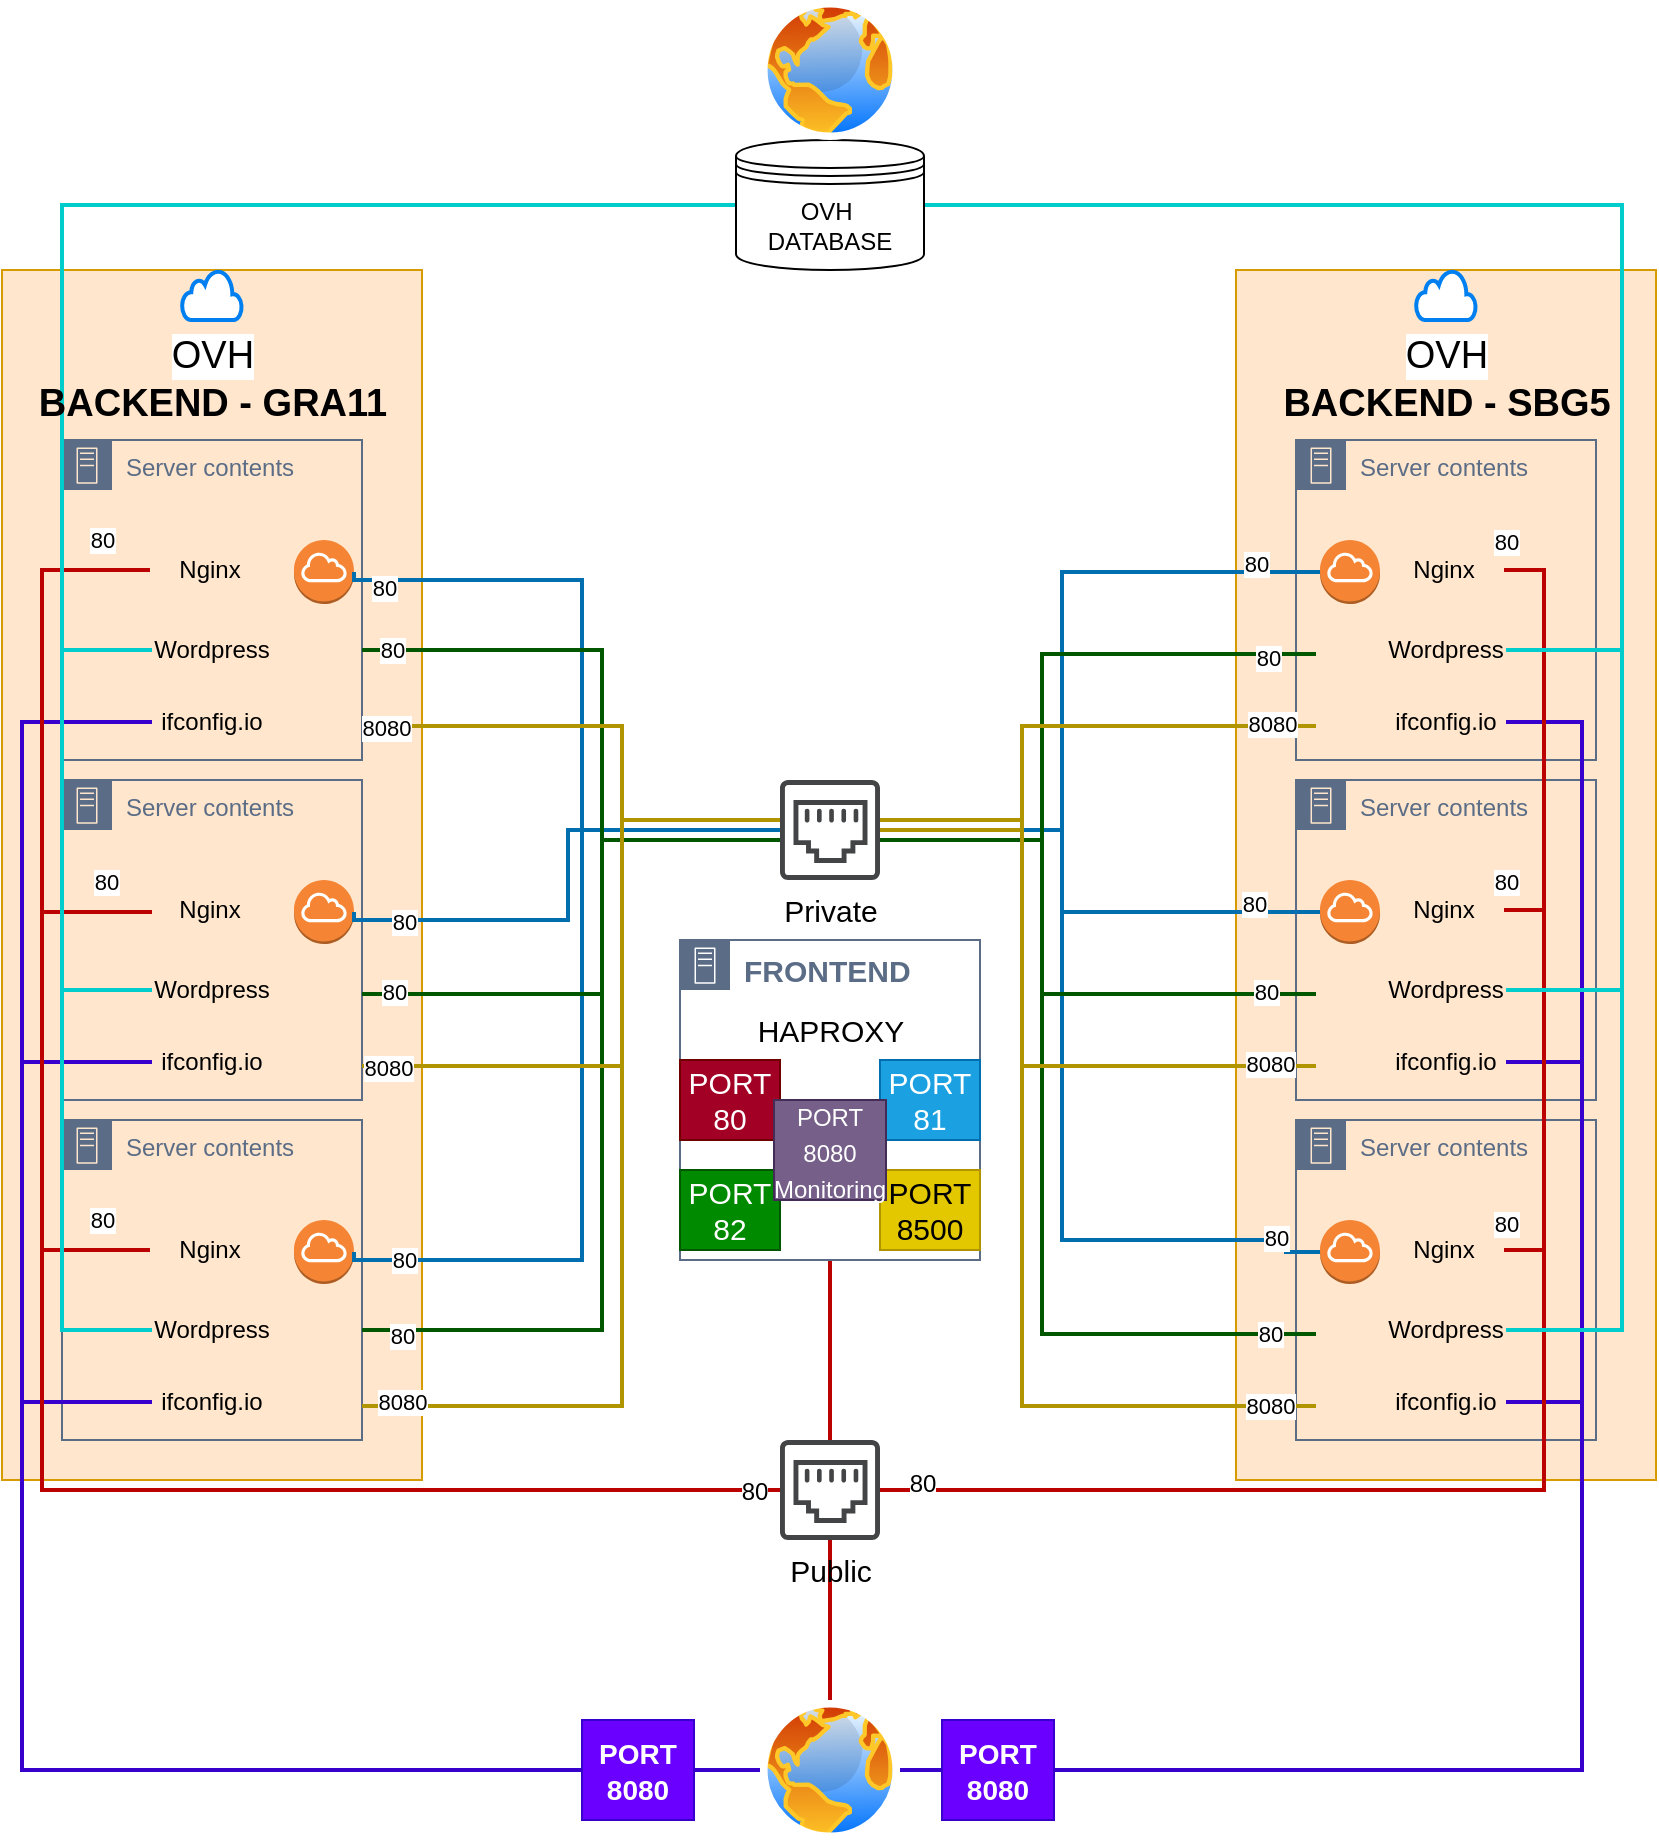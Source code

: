<mxfile version="20.8.4" type="device"><diagram id="DMZctIALDorhm4NXAgnp" name="Page-1"><mxGraphModel dx="1376" dy="745" grid="1" gridSize="10" guides="1" tooltips="1" connect="1" arrows="1" fold="1" page="1" pageScale="1" pageWidth="827" pageHeight="1169" math="0" shadow="0"><root><mxCell id="0"/><mxCell id="1" parent="0"/><mxCell id="PmygbER5k1W6SZuWMjVp-126" style="edgeStyle=orthogonalEdgeStyle;rounded=0;orthogonalLoop=1;jettySize=auto;html=1;strokeColor=#bc0101;strokeWidth=2;fontSize=12;endArrow=none;endFill=0;" edge="1" parent="1" source="PmygbER5k1W6SZuWMjVp-53" target="PmygbER5k1W6SZuWMjVp-67"><mxGeometry relative="1" as="geometry"/></mxCell><mxCell id="PmygbER5k1W6SZuWMjVp-26" value="" style="whiteSpace=wrap;html=1;fillColor=#ffe6cc;strokeColor=#d79b00;" vertex="1" parent="1"><mxGeometry y="135" width="210" height="605" as="geometry"/></mxCell><mxCell id="PmygbER5k1W6SZuWMjVp-5" value="Server contents" style="points=[[0,0],[0.25,0],[0.5,0],[0.75,0],[1,0],[1,0.25],[1,0.5],[1,0.75],[1,1],[0.75,1],[0.5,1],[0.25,1],[0,1],[0,0.75],[0,0.5],[0,0.25]];outlineConnect=0;gradientColor=none;html=1;whiteSpace=wrap;fontSize=12;fontStyle=0;container=1;pointerEvents=0;collapsible=0;recursiveResize=0;shape=mxgraph.aws4.group;grIcon=mxgraph.aws4.group_on_premise;strokeColor=#5A6C86;fillColor=none;verticalAlign=top;align=left;spacingLeft=30;fontColor=#5A6C86;dashed=0;" vertex="1" parent="1"><mxGeometry x="30" y="220" width="150" height="160" as="geometry"/></mxCell><mxCell id="PmygbER5k1W6SZuWMjVp-1" value="" style="shape=image;html=1;verticalAlign=top;verticalLabelPosition=bottom;labelBackgroundColor=#ffffff;imageAspect=0;aspect=fixed;image=https://cdn1.iconfinder.com/data/icons/unicons-line-vol-3/24/docker-128.png" vertex="1" parent="PmygbER5k1W6SZuWMjVp-5"><mxGeometry x="116" y="126" width="34" height="34" as="geometry"/></mxCell><mxCell id="PmygbER5k1W6SZuWMjVp-6" value="ifconfig.io" style="text;html=1;strokeColor=none;fillColor=none;align=center;verticalAlign=middle;whiteSpace=wrap;rounded=0;" vertex="1" parent="PmygbER5k1W6SZuWMjVp-5"><mxGeometry x="45" y="126" width="60" height="30" as="geometry"/></mxCell><mxCell id="PmygbER5k1W6SZuWMjVp-7" value="" style="shape=image;html=1;verticalAlign=top;verticalLabelPosition=bottom;labelBackgroundColor=#ffffff;imageAspect=0;aspect=fixed;image=https://cdn1.iconfinder.com/data/icons/unicons-line-vol-3/24/docker-128.png" vertex="1" parent="PmygbER5k1W6SZuWMjVp-5"><mxGeometry x="116" y="88" width="34" height="34" as="geometry"/></mxCell><mxCell id="PmygbER5k1W6SZuWMjVp-8" value="Wordpress" style="text;html=1;strokeColor=none;fillColor=none;align=center;verticalAlign=middle;whiteSpace=wrap;rounded=0;" vertex="1" parent="PmygbER5k1W6SZuWMjVp-5"><mxGeometry x="45" y="90" width="60" height="30" as="geometry"/></mxCell><mxCell id="PmygbER5k1W6SZuWMjVp-9" value="Nginx" style="text;html=1;strokeColor=none;fillColor=none;align=center;verticalAlign=middle;whiteSpace=wrap;rounded=0;" vertex="1" parent="PmygbER5k1W6SZuWMjVp-5"><mxGeometry x="44" y="50" width="60" height="30" as="geometry"/></mxCell><mxCell id="PmygbER5k1W6SZuWMjVp-11" value="" style="outlineConnect=0;dashed=0;verticalLabelPosition=bottom;verticalAlign=top;align=center;html=1;shape=mxgraph.aws3.internet_gateway;fillColor=#F58534;gradientColor=none;" vertex="1" parent="PmygbER5k1W6SZuWMjVp-5"><mxGeometry x="116" y="50" width="30" height="32" as="geometry"/></mxCell><mxCell id="PmygbER5k1W6SZuWMjVp-12" value="Server contents" style="points=[[0,0],[0.25,0],[0.5,0],[0.75,0],[1,0],[1,0.25],[1,0.5],[1,0.75],[1,1],[0.75,1],[0.5,1],[0.25,1],[0,1],[0,0.75],[0,0.5],[0,0.25]];outlineConnect=0;gradientColor=none;html=1;whiteSpace=wrap;fontSize=12;fontStyle=0;container=1;pointerEvents=0;collapsible=0;recursiveResize=0;shape=mxgraph.aws4.group;grIcon=mxgraph.aws4.group_on_premise;strokeColor=#5A6C86;fillColor=none;verticalAlign=top;align=left;spacingLeft=30;fontColor=#5A6C86;dashed=0;" vertex="1" parent="1"><mxGeometry x="30" y="390" width="150" height="160" as="geometry"/></mxCell><mxCell id="PmygbER5k1W6SZuWMjVp-13" value="" style="shape=image;html=1;verticalAlign=top;verticalLabelPosition=bottom;labelBackgroundColor=#ffffff;imageAspect=0;aspect=fixed;image=https://cdn1.iconfinder.com/data/icons/unicons-line-vol-3/24/docker-128.png" vertex="1" parent="PmygbER5k1W6SZuWMjVp-12"><mxGeometry x="116" y="126" width="34" height="34" as="geometry"/></mxCell><mxCell id="PmygbER5k1W6SZuWMjVp-14" value="ifconfig.io" style="text;html=1;strokeColor=none;fillColor=none;align=center;verticalAlign=middle;whiteSpace=wrap;rounded=0;" vertex="1" parent="PmygbER5k1W6SZuWMjVp-12"><mxGeometry x="45" y="126" width="60" height="30" as="geometry"/></mxCell><mxCell id="PmygbER5k1W6SZuWMjVp-15" value="" style="shape=image;html=1;verticalAlign=top;verticalLabelPosition=bottom;labelBackgroundColor=#ffffff;imageAspect=0;aspect=fixed;image=https://cdn1.iconfinder.com/data/icons/unicons-line-vol-3/24/docker-128.png" vertex="1" parent="PmygbER5k1W6SZuWMjVp-12"><mxGeometry x="116" y="90" width="34" height="34" as="geometry"/></mxCell><mxCell id="PmygbER5k1W6SZuWMjVp-16" value="Wordpress" style="text;html=1;strokeColor=none;fillColor=none;align=center;verticalAlign=middle;whiteSpace=wrap;rounded=0;" vertex="1" parent="PmygbER5k1W6SZuWMjVp-12"><mxGeometry x="45" y="90" width="60" height="30" as="geometry"/></mxCell><mxCell id="PmygbER5k1W6SZuWMjVp-17" value="Nginx" style="text;html=1;strokeColor=none;fillColor=none;align=center;verticalAlign=middle;whiteSpace=wrap;rounded=0;" vertex="1" parent="PmygbER5k1W6SZuWMjVp-12"><mxGeometry x="44" y="50" width="60" height="30" as="geometry"/></mxCell><mxCell id="PmygbER5k1W6SZuWMjVp-18" value="" style="outlineConnect=0;dashed=0;verticalLabelPosition=bottom;verticalAlign=top;align=center;html=1;shape=mxgraph.aws3.internet_gateway;fillColor=#F58534;gradientColor=none;" vertex="1" parent="PmygbER5k1W6SZuWMjVp-12"><mxGeometry x="116" y="50" width="30" height="32" as="geometry"/></mxCell><mxCell id="PmygbER5k1W6SZuWMjVp-19" value="Server contents" style="points=[[0,0],[0.25,0],[0.5,0],[0.75,0],[1,0],[1,0.25],[1,0.5],[1,0.75],[1,1],[0.75,1],[0.5,1],[0.25,1],[0,1],[0,0.75],[0,0.5],[0,0.25]];outlineConnect=0;gradientColor=none;html=1;whiteSpace=wrap;fontSize=12;fontStyle=0;container=1;pointerEvents=0;collapsible=0;recursiveResize=0;shape=mxgraph.aws4.group;grIcon=mxgraph.aws4.group_on_premise;strokeColor=#5A6C86;fillColor=none;verticalAlign=top;align=left;spacingLeft=30;fontColor=#5A6C86;dashed=0;" vertex="1" parent="1"><mxGeometry x="30" y="560" width="150" height="160" as="geometry"/></mxCell><mxCell id="PmygbER5k1W6SZuWMjVp-20" value="" style="shape=image;html=1;verticalAlign=top;verticalLabelPosition=bottom;labelBackgroundColor=#ffffff;imageAspect=0;aspect=fixed;image=https://cdn1.iconfinder.com/data/icons/unicons-line-vol-3/24/docker-128.png" vertex="1" parent="PmygbER5k1W6SZuWMjVp-19"><mxGeometry x="116" y="126" width="34" height="34" as="geometry"/></mxCell><mxCell id="PmygbER5k1W6SZuWMjVp-21" value="ifconfig.io" style="text;html=1;strokeColor=none;fillColor=none;align=center;verticalAlign=middle;whiteSpace=wrap;rounded=0;" vertex="1" parent="PmygbER5k1W6SZuWMjVp-19"><mxGeometry x="45" y="126" width="60" height="30" as="geometry"/></mxCell><mxCell id="PmygbER5k1W6SZuWMjVp-22" value="" style="shape=image;html=1;verticalAlign=top;verticalLabelPosition=bottom;labelBackgroundColor=#ffffff;imageAspect=0;aspect=fixed;image=https://cdn1.iconfinder.com/data/icons/unicons-line-vol-3/24/docker-128.png" vertex="1" parent="PmygbER5k1W6SZuWMjVp-19"><mxGeometry x="116" y="88" width="34" height="34" as="geometry"/></mxCell><mxCell id="PmygbER5k1W6SZuWMjVp-23" value="Wordpress" style="text;html=1;strokeColor=none;fillColor=none;align=center;verticalAlign=middle;whiteSpace=wrap;rounded=0;" vertex="1" parent="PmygbER5k1W6SZuWMjVp-19"><mxGeometry x="45" y="90" width="60" height="30" as="geometry"/></mxCell><mxCell id="PmygbER5k1W6SZuWMjVp-24" value="Nginx" style="text;html=1;strokeColor=none;fillColor=none;align=center;verticalAlign=middle;whiteSpace=wrap;rounded=0;" vertex="1" parent="PmygbER5k1W6SZuWMjVp-19"><mxGeometry x="44" y="50" width="60" height="30" as="geometry"/></mxCell><mxCell id="PmygbER5k1W6SZuWMjVp-25" value="" style="outlineConnect=0;dashed=0;verticalLabelPosition=bottom;verticalAlign=top;align=center;html=1;shape=mxgraph.aws3.internet_gateway;fillColor=#F58534;gradientColor=none;" vertex="1" parent="PmygbER5k1W6SZuWMjVp-19"><mxGeometry x="116" y="50" width="30" height="32" as="geometry"/></mxCell><mxCell id="PmygbER5k1W6SZuWMjVp-28" value="" style="whiteSpace=wrap;html=1;fillColor=#ffe6cc;strokeColor=#d79b00;" vertex="1" parent="1"><mxGeometry x="617" y="135" width="210" height="605" as="geometry"/></mxCell><mxCell id="PmygbER5k1W6SZuWMjVp-29" value="Server contents" style="points=[[0,0],[0.25,0],[0.5,0],[0.75,0],[1,0],[1,0.25],[1,0.5],[1,0.75],[1,1],[0.75,1],[0.5,1],[0.25,1],[0,1],[0,0.75],[0,0.5],[0,0.25]];outlineConnect=0;gradientColor=none;html=1;whiteSpace=wrap;fontSize=12;fontStyle=0;container=1;pointerEvents=0;collapsible=0;recursiveResize=0;shape=mxgraph.aws4.group;grIcon=mxgraph.aws4.group_on_premise;strokeColor=#5A6C86;fillColor=none;verticalAlign=top;align=left;spacingLeft=30;fontColor=#5A6C86;dashed=0;" vertex="1" parent="1"><mxGeometry x="647" y="220" width="150" height="160" as="geometry"/></mxCell><mxCell id="PmygbER5k1W6SZuWMjVp-30" value="" style="shape=image;html=1;verticalAlign=top;verticalLabelPosition=bottom;labelBackgroundColor=#ffffff;imageAspect=0;aspect=fixed;image=https://cdn1.iconfinder.com/data/icons/unicons-line-vol-3/24/docker-128.png" vertex="1" parent="PmygbER5k1W6SZuWMjVp-29"><mxGeometry x="10" y="126" width="34" height="34" as="geometry"/></mxCell><mxCell id="PmygbER5k1W6SZuWMjVp-31" value="ifconfig.io" style="text;html=1;strokeColor=none;fillColor=none;align=center;verticalAlign=middle;whiteSpace=wrap;rounded=0;" vertex="1" parent="PmygbER5k1W6SZuWMjVp-29"><mxGeometry x="45" y="126" width="60" height="30" as="geometry"/></mxCell><mxCell id="PmygbER5k1W6SZuWMjVp-32" value="" style="shape=image;html=1;verticalAlign=top;verticalLabelPosition=bottom;labelBackgroundColor=#ffffff;imageAspect=0;aspect=fixed;image=https://cdn1.iconfinder.com/data/icons/unicons-line-vol-3/24/docker-128.png" vertex="1" parent="PmygbER5k1W6SZuWMjVp-29"><mxGeometry x="10" y="90" width="34" height="34" as="geometry"/></mxCell><mxCell id="PmygbER5k1W6SZuWMjVp-33" value="Wordpress" style="text;html=1;strokeColor=none;fillColor=none;align=center;verticalAlign=middle;whiteSpace=wrap;rounded=0;" vertex="1" parent="PmygbER5k1W6SZuWMjVp-29"><mxGeometry x="45" y="90" width="60" height="30" as="geometry"/></mxCell><mxCell id="PmygbER5k1W6SZuWMjVp-34" value="Nginx" style="text;html=1;strokeColor=none;fillColor=none;align=center;verticalAlign=middle;whiteSpace=wrap;rounded=0;" vertex="1" parent="PmygbER5k1W6SZuWMjVp-29"><mxGeometry x="44" y="50" width="60" height="30" as="geometry"/></mxCell><mxCell id="PmygbER5k1W6SZuWMjVp-35" value="" style="outlineConnect=0;dashed=0;verticalLabelPosition=bottom;verticalAlign=top;align=center;html=1;shape=mxgraph.aws3.internet_gateway;fillColor=#F58534;gradientColor=none;" vertex="1" parent="PmygbER5k1W6SZuWMjVp-29"><mxGeometry x="12" y="50" width="30" height="32" as="geometry"/></mxCell><mxCell id="PmygbER5k1W6SZuWMjVp-36" value="Server contents" style="points=[[0,0],[0.25,0],[0.5,0],[0.75,0],[1,0],[1,0.25],[1,0.5],[1,0.75],[1,1],[0.75,1],[0.5,1],[0.25,1],[0,1],[0,0.75],[0,0.5],[0,0.25]];outlineConnect=0;gradientColor=none;html=1;whiteSpace=wrap;fontSize=12;fontStyle=0;container=1;pointerEvents=0;collapsible=0;recursiveResize=0;shape=mxgraph.aws4.group;grIcon=mxgraph.aws4.group_on_premise;strokeColor=#5A6C86;fillColor=none;verticalAlign=top;align=left;spacingLeft=30;fontColor=#5A6C86;dashed=0;" vertex="1" parent="1"><mxGeometry x="647" y="390" width="150" height="160" as="geometry"/></mxCell><mxCell id="PmygbER5k1W6SZuWMjVp-37" value="" style="shape=image;html=1;verticalAlign=top;verticalLabelPosition=bottom;labelBackgroundColor=#ffffff;imageAspect=0;aspect=fixed;image=https://cdn1.iconfinder.com/data/icons/unicons-line-vol-3/24/docker-128.png" vertex="1" parent="PmygbER5k1W6SZuWMjVp-36"><mxGeometry x="10" y="126" width="34" height="34" as="geometry"/></mxCell><mxCell id="PmygbER5k1W6SZuWMjVp-38" value="ifconfig.io" style="text;html=1;strokeColor=none;fillColor=none;align=center;verticalAlign=middle;whiteSpace=wrap;rounded=0;" vertex="1" parent="PmygbER5k1W6SZuWMjVp-36"><mxGeometry x="45" y="126" width="60" height="30" as="geometry"/></mxCell><mxCell id="PmygbER5k1W6SZuWMjVp-39" value="" style="shape=image;html=1;verticalAlign=top;verticalLabelPosition=bottom;labelBackgroundColor=#ffffff;imageAspect=0;aspect=fixed;image=https://cdn1.iconfinder.com/data/icons/unicons-line-vol-3/24/docker-128.png" vertex="1" parent="PmygbER5k1W6SZuWMjVp-36"><mxGeometry x="10" y="90" width="34" height="34" as="geometry"/></mxCell><mxCell id="PmygbER5k1W6SZuWMjVp-40" value="Wordpress" style="text;html=1;strokeColor=none;fillColor=none;align=center;verticalAlign=middle;whiteSpace=wrap;rounded=0;" vertex="1" parent="PmygbER5k1W6SZuWMjVp-36"><mxGeometry x="45" y="90" width="60" height="30" as="geometry"/></mxCell><mxCell id="PmygbER5k1W6SZuWMjVp-41" value="Nginx" style="text;html=1;strokeColor=none;fillColor=none;align=center;verticalAlign=middle;whiteSpace=wrap;rounded=0;" vertex="1" parent="PmygbER5k1W6SZuWMjVp-36"><mxGeometry x="44" y="50" width="60" height="30" as="geometry"/></mxCell><mxCell id="PmygbER5k1W6SZuWMjVp-42" value="" style="outlineConnect=0;dashed=0;verticalLabelPosition=bottom;verticalAlign=top;align=center;html=1;shape=mxgraph.aws3.internet_gateway;fillColor=#F58534;gradientColor=none;" vertex="1" parent="PmygbER5k1W6SZuWMjVp-36"><mxGeometry x="12" y="50" width="30" height="32" as="geometry"/></mxCell><mxCell id="PmygbER5k1W6SZuWMjVp-43" value="Server contents" style="points=[[0,0],[0.25,0],[0.5,0],[0.75,0],[1,0],[1,0.25],[1,0.5],[1,0.75],[1,1],[0.75,1],[0.5,1],[0.25,1],[0,1],[0,0.75],[0,0.5],[0,0.25]];outlineConnect=0;gradientColor=none;html=1;whiteSpace=wrap;fontSize=12;fontStyle=0;container=1;pointerEvents=0;collapsible=0;recursiveResize=0;shape=mxgraph.aws4.group;grIcon=mxgraph.aws4.group_on_premise;strokeColor=#5A6C86;fillColor=none;verticalAlign=top;align=left;spacingLeft=30;fontColor=#5A6C86;dashed=0;" vertex="1" parent="1"><mxGeometry x="647" y="560" width="150" height="160" as="geometry"/></mxCell><mxCell id="PmygbER5k1W6SZuWMjVp-44" value="" style="shape=image;html=1;verticalAlign=top;verticalLabelPosition=bottom;labelBackgroundColor=#ffffff;imageAspect=0;aspect=fixed;image=https://cdn1.iconfinder.com/data/icons/unicons-line-vol-3/24/docker-128.png" vertex="1" parent="PmygbER5k1W6SZuWMjVp-43"><mxGeometry x="10" y="126" width="34" height="34" as="geometry"/></mxCell><mxCell id="PmygbER5k1W6SZuWMjVp-45" value="ifconfig.io" style="text;html=1;strokeColor=none;fillColor=none;align=center;verticalAlign=middle;whiteSpace=wrap;rounded=0;" vertex="1" parent="PmygbER5k1W6SZuWMjVp-43"><mxGeometry x="45" y="126" width="60" height="30" as="geometry"/></mxCell><mxCell id="PmygbER5k1W6SZuWMjVp-46" value="" style="shape=image;html=1;verticalAlign=top;verticalLabelPosition=bottom;labelBackgroundColor=#ffffff;imageAspect=0;aspect=fixed;image=https://cdn1.iconfinder.com/data/icons/unicons-line-vol-3/24/docker-128.png" vertex="1" parent="PmygbER5k1W6SZuWMjVp-43"><mxGeometry x="10" y="90" width="34" height="34" as="geometry"/></mxCell><mxCell id="PmygbER5k1W6SZuWMjVp-47" value="Wordpress" style="text;html=1;strokeColor=none;fillColor=none;align=center;verticalAlign=middle;whiteSpace=wrap;rounded=0;" vertex="1" parent="PmygbER5k1W6SZuWMjVp-43"><mxGeometry x="45" y="90" width="60" height="30" as="geometry"/></mxCell><mxCell id="PmygbER5k1W6SZuWMjVp-48" value="Nginx" style="text;html=1;strokeColor=none;fillColor=none;align=center;verticalAlign=middle;whiteSpace=wrap;rounded=0;" vertex="1" parent="PmygbER5k1W6SZuWMjVp-43"><mxGeometry x="44" y="50" width="60" height="30" as="geometry"/></mxCell><mxCell id="PmygbER5k1W6SZuWMjVp-49" value="" style="outlineConnect=0;dashed=0;verticalLabelPosition=bottom;verticalAlign=top;align=center;html=1;shape=mxgraph.aws3.internet_gateway;fillColor=#F58534;gradientColor=none;" vertex="1" parent="PmygbER5k1W6SZuWMjVp-43"><mxGeometry x="12" y="50" width="30" height="32" as="geometry"/></mxCell><mxCell id="PmygbER5k1W6SZuWMjVp-50" value="&lt;font style=&quot;font-size: 19px;&quot;&gt;BACKEND - SBG5&lt;/font&gt;" style="text;strokeColor=none;fillColor=none;html=1;fontSize=24;fontStyle=1;verticalAlign=middle;align=center;" vertex="1" parent="1"><mxGeometry x="677" y="180" width="90" height="40" as="geometry"/></mxCell><mxCell id="PmygbER5k1W6SZuWMjVp-51" value="OVH" style="html=1;verticalLabelPosition=bottom;align=center;labelBackgroundColor=#ffffff;verticalAlign=top;strokeWidth=2;strokeColor=#0080F0;shadow=0;dashed=0;shape=mxgraph.ios7.icons.cloud;fontSize=19;" vertex="1" parent="1"><mxGeometry x="90" y="135" width="30" height="25" as="geometry"/></mxCell><mxCell id="PmygbER5k1W6SZuWMjVp-52" value="OVH" style="html=1;verticalLabelPosition=bottom;align=center;labelBackgroundColor=#ffffff;verticalAlign=top;strokeWidth=2;strokeColor=#0080F0;shadow=0;dashed=0;shape=mxgraph.ios7.icons.cloud;fontSize=19;" vertex="1" parent="1"><mxGeometry x="707" y="135" width="30" height="25" as="geometry"/></mxCell><mxCell id="PmygbER5k1W6SZuWMjVp-131" style="edgeStyle=orthogonalEdgeStyle;rounded=0;orthogonalLoop=1;jettySize=auto;html=1;entryX=0;entryY=0.5;entryDx=0;entryDy=0;strokeColor=#3700CC;strokeWidth=2;fontSize=12;endArrow=none;endFill=0;fillColor=#6a00ff;" edge="1" parent="1" source="PmygbER5k1W6SZuWMjVp-53" target="PmygbER5k1W6SZuWMjVp-21"><mxGeometry relative="1" as="geometry"><Array as="points"><mxPoint x="10" y="885"/><mxPoint x="10" y="701"/></Array></mxGeometry></mxCell><mxCell id="PmygbER5k1W6SZuWMjVp-133" style="edgeStyle=orthogonalEdgeStyle;rounded=0;orthogonalLoop=1;jettySize=auto;html=1;entryX=0;entryY=0.5;entryDx=0;entryDy=0;strokeColor=#3700CC;strokeWidth=2;fontSize=14;endArrow=none;endFill=0;fillColor=#6a00ff;" edge="1" parent="1" source="PmygbER5k1W6SZuWMjVp-53" target="PmygbER5k1W6SZuWMjVp-14"><mxGeometry relative="1" as="geometry"><Array as="points"><mxPoint x="10" y="885"/><mxPoint x="10" y="531"/></Array></mxGeometry></mxCell><mxCell id="PmygbER5k1W6SZuWMjVp-134" style="edgeStyle=orthogonalEdgeStyle;rounded=0;orthogonalLoop=1;jettySize=auto;html=1;entryX=0;entryY=0.5;entryDx=0;entryDy=0;strokeColor=#3700CC;strokeWidth=2;fontSize=14;endArrow=none;endFill=0;fillColor=#6a00ff;startArrow=none;" edge="1" parent="1" source="PmygbER5k1W6SZuWMjVp-132" target="PmygbER5k1W6SZuWMjVp-6"><mxGeometry relative="1" as="geometry"><Array as="points"><mxPoint x="10" y="361"/></Array></mxGeometry></mxCell><mxCell id="PmygbER5k1W6SZuWMjVp-135" style="edgeStyle=orthogonalEdgeStyle;rounded=0;orthogonalLoop=1;jettySize=auto;html=1;entryX=1;entryY=0.5;entryDx=0;entryDy=0;strokeColor=#3700CC;strokeWidth=2;fontSize=14;endArrow=none;endFill=0;fillColor=#6a00ff;" edge="1" parent="1" source="PmygbER5k1W6SZuWMjVp-53" target="PmygbER5k1W6SZuWMjVp-45"><mxGeometry relative="1" as="geometry"><Array as="points"><mxPoint x="790" y="885"/><mxPoint x="790" y="701"/></Array></mxGeometry></mxCell><mxCell id="PmygbER5k1W6SZuWMjVp-136" style="edgeStyle=orthogonalEdgeStyle;rounded=0;orthogonalLoop=1;jettySize=auto;html=1;entryX=1;entryY=0.5;entryDx=0;entryDy=0;strokeColor=#3700CC;strokeWidth=2;fontSize=14;endArrow=none;endFill=0;fillColor=#6a00ff;" edge="1" parent="1" source="PmygbER5k1W6SZuWMjVp-53" target="PmygbER5k1W6SZuWMjVp-38"><mxGeometry relative="1" as="geometry"><Array as="points"><mxPoint x="790" y="885"/><mxPoint x="790" y="531"/></Array></mxGeometry></mxCell><mxCell id="PmygbER5k1W6SZuWMjVp-137" style="edgeStyle=orthogonalEdgeStyle;rounded=0;orthogonalLoop=1;jettySize=auto;html=1;entryX=1;entryY=0.5;entryDx=0;entryDy=0;strokeColor=#3700CC;strokeWidth=2;fontSize=14;endArrow=none;endFill=0;fillColor=#6a00ff;" edge="1" parent="1" source="PmygbER5k1W6SZuWMjVp-53" target="PmygbER5k1W6SZuWMjVp-31"><mxGeometry relative="1" as="geometry"><Array as="points"><mxPoint x="790" y="885"/><mxPoint x="790" y="361"/></Array></mxGeometry></mxCell><mxCell id="PmygbER5k1W6SZuWMjVp-53" value="" style="aspect=fixed;perimeter=ellipsePerimeter;html=1;align=center;shadow=0;dashed=0;spacingTop=3;image;image=img/lib/active_directory/internet_globe.svg;fontSize=19;" vertex="1" parent="1"><mxGeometry x="379" y="850" width="70" height="70" as="geometry"/></mxCell><mxCell id="PmygbER5k1W6SZuWMjVp-124" style="edgeStyle=orthogonalEdgeStyle;rounded=0;orthogonalLoop=1;jettySize=auto;html=1;strokeColor=#bc0101;strokeWidth=2;fontSize=11;endArrow=none;endFill=0;" edge="1" parent="1" source="PmygbER5k1W6SZuWMjVp-58" target="PmygbER5k1W6SZuWMjVp-67"><mxGeometry relative="1" as="geometry"/></mxCell><mxCell id="PmygbER5k1W6SZuWMjVp-58" value="&lt;font style=&quot;font-size: 15px;&quot;&gt;&lt;b&gt;FRONTEND&lt;/b&gt;&lt;/font&gt;" style="points=[[0,0],[0.25,0],[0.5,0],[0.75,0],[1,0],[1,0.25],[1,0.5],[1,0.75],[1,1],[0.75,1],[0.5,1],[0.25,1],[0,1],[0,0.75],[0,0.5],[0,0.25]];outlineConnect=0;gradientColor=none;html=1;whiteSpace=wrap;fontSize=12;fontStyle=0;container=1;pointerEvents=0;collapsible=0;recursiveResize=0;shape=mxgraph.aws4.group;grIcon=mxgraph.aws4.group_on_premise;strokeColor=#5A6C86;fillColor=none;verticalAlign=top;align=left;spacingLeft=30;fontColor=#5A6C86;dashed=0;" vertex="1" parent="1"><mxGeometry x="339" y="470" width="150" height="160" as="geometry"/></mxCell><mxCell id="PmygbER5k1W6SZuWMjVp-65" value="HAPROXY" style="text;html=1;align=center;verticalAlign=middle;resizable=0;points=[];autosize=1;strokeColor=none;fillColor=none;fontSize=15;" vertex="1" parent="PmygbER5k1W6SZuWMjVp-58"><mxGeometry x="25" y="30" width="100" height="30" as="geometry"/></mxCell><mxCell id="PmygbER5k1W6SZuWMjVp-74" value="PORT 80" style="text;html=1;strokeColor=#6F0000;fillColor=#a20025;align=center;verticalAlign=middle;whiteSpace=wrap;rounded=0;fontSize=15;fontColor=#ffffff;" vertex="1" parent="PmygbER5k1W6SZuWMjVp-58"><mxGeometry y="60" width="50" height="40" as="geometry"/></mxCell><mxCell id="PmygbER5k1W6SZuWMjVp-75" value="PORT 81" style="text;html=1;strokeColor=#006EAF;fillColor=#1ba1e2;align=center;verticalAlign=middle;whiteSpace=wrap;rounded=0;fontSize=15;fontColor=#ffffff;" vertex="1" parent="PmygbER5k1W6SZuWMjVp-58"><mxGeometry x="100" y="60" width="50" height="40" as="geometry"/></mxCell><mxCell id="PmygbER5k1W6SZuWMjVp-83" value="PORT 82" style="text;html=1;strokeColor=#005700;fillColor=#008a00;align=center;verticalAlign=middle;whiteSpace=wrap;rounded=0;fontSize=15;fontColor=#ffffff;" vertex="1" parent="PmygbER5k1W6SZuWMjVp-58"><mxGeometry y="115" width="50" height="40" as="geometry"/></mxCell><mxCell id="PmygbER5k1W6SZuWMjVp-90" value="PORT 8500" style="text;html=1;strokeColor=#B09500;fillColor=#e3c800;align=center;verticalAlign=middle;whiteSpace=wrap;rounded=0;fontSize=15;fontColor=#000000;" vertex="1" parent="PmygbER5k1W6SZuWMjVp-58"><mxGeometry x="100" y="115" width="50" height="40" as="geometry"/></mxCell><mxCell id="PmygbER5k1W6SZuWMjVp-125" value="&lt;font style=&quot;font-size: 12px;&quot;&gt;PORT 8080&lt;br&gt;Monitoring&lt;/font&gt;" style="text;html=1;strokeColor=#432D57;fillColor=#76608a;align=center;verticalAlign=middle;whiteSpace=wrap;rounded=0;fontSize=15;fontColor=#ffffff;" vertex="1" parent="PmygbER5k1W6SZuWMjVp-58"><mxGeometry x="47" y="80" width="56" height="50" as="geometry"/></mxCell><mxCell id="PmygbER5k1W6SZuWMjVp-76" style="edgeStyle=orthogonalEdgeStyle;rounded=0;orthogonalLoop=1;jettySize=auto;html=1;entryX=1;entryY=0.5;entryDx=0;entryDy=0;entryPerimeter=0;strokeColor=#006EAF;strokeWidth=2;fontSize=15;endArrow=none;endFill=0;fillColor=#1ba1e2;" edge="1" parent="1" source="PmygbER5k1W6SZuWMjVp-66" target="PmygbER5k1W6SZuWMjVp-25"><mxGeometry relative="1" as="geometry"><Array as="points"><mxPoint x="290" y="415"/><mxPoint x="290" y="630"/><mxPoint x="176" y="630"/></Array></mxGeometry></mxCell><mxCell id="PmygbER5k1W6SZuWMjVp-119" value="80" style="edgeLabel;html=1;align=center;verticalAlign=middle;resizable=0;points=[];fontSize=11;" vertex="1" connectable="0" parent="PmygbER5k1W6SZuWMjVp-76"><mxGeometry x="0.892" y="4" relative="1" as="geometry"><mxPoint x="5" y="-4" as="offset"/></mxGeometry></mxCell><mxCell id="PmygbER5k1W6SZuWMjVp-78" style="edgeStyle=orthogonalEdgeStyle;rounded=0;orthogonalLoop=1;jettySize=auto;html=1;entryX=1;entryY=0.5;entryDx=0;entryDy=0;entryPerimeter=0;strokeColor=#006EAF;strokeWidth=2;fontSize=15;endArrow=none;endFill=0;fillColor=#1ba1e2;" edge="1" parent="1" source="PmygbER5k1W6SZuWMjVp-66" target="PmygbER5k1W6SZuWMjVp-18"><mxGeometry relative="1" as="geometry"><Array as="points"><mxPoint x="283" y="415"/><mxPoint x="283" y="460"/><mxPoint x="176" y="460"/></Array></mxGeometry></mxCell><mxCell id="PmygbER5k1W6SZuWMjVp-123" value="80" style="edgeLabel;html=1;align=center;verticalAlign=middle;resizable=0;points=[];fontSize=11;" vertex="1" connectable="0" parent="PmygbER5k1W6SZuWMjVp-78"><mxGeometry x="0.784" y="1" relative="1" as="geometry"><mxPoint as="offset"/></mxGeometry></mxCell><mxCell id="PmygbER5k1W6SZuWMjVp-79" style="edgeStyle=orthogonalEdgeStyle;rounded=0;orthogonalLoop=1;jettySize=auto;html=1;entryX=1;entryY=0.5;entryDx=0;entryDy=0;entryPerimeter=0;strokeColor=#006EAF;strokeWidth=2;fontSize=15;endArrow=none;endFill=0;fillColor=#1ba1e2;" edge="1" parent="1" source="PmygbER5k1W6SZuWMjVp-66" target="PmygbER5k1W6SZuWMjVp-11"><mxGeometry relative="1" as="geometry"><Array as="points"><mxPoint x="290" y="415"/><mxPoint x="290" y="290"/><mxPoint x="176" y="290"/></Array></mxGeometry></mxCell><mxCell id="PmygbER5k1W6SZuWMjVp-116" value="80" style="edgeLabel;html=1;align=center;verticalAlign=middle;resizable=0;points=[];fontSize=11;" vertex="1" connectable="0" parent="PmygbER5k1W6SZuWMjVp-79"><mxGeometry x="0.893" y="4" relative="1" as="geometry"><mxPoint as="offset"/></mxGeometry></mxCell><mxCell id="PmygbER5k1W6SZuWMjVp-80" style="edgeStyle=orthogonalEdgeStyle;rounded=0;orthogonalLoop=1;jettySize=auto;html=1;entryX=0;entryY=0.5;entryDx=0;entryDy=0;entryPerimeter=0;strokeColor=#006EAF;strokeWidth=2;fontSize=15;endArrow=none;endFill=0;fillColor=#1ba1e2;" edge="1" parent="1" source="PmygbER5k1W6SZuWMjVp-66" target="PmygbER5k1W6SZuWMjVp-35"><mxGeometry relative="1" as="geometry"><Array as="points"><mxPoint x="530" y="415"/><mxPoint x="530" y="286"/></Array></mxGeometry></mxCell><mxCell id="PmygbER5k1W6SZuWMjVp-114" value="80" style="edgeLabel;html=1;align=center;verticalAlign=middle;resizable=0;points=[];fontSize=11;" vertex="1" connectable="0" parent="PmygbER5k1W6SZuWMjVp-80"><mxGeometry x="0.816" y="4" relative="1" as="geometry"><mxPoint as="offset"/></mxGeometry></mxCell><mxCell id="PmygbER5k1W6SZuWMjVp-81" style="edgeStyle=orthogonalEdgeStyle;rounded=0;orthogonalLoop=1;jettySize=auto;html=1;entryX=0;entryY=0.5;entryDx=0;entryDy=0;entryPerimeter=0;strokeColor=#006EAF;strokeWidth=2;fontSize=15;endArrow=none;endFill=0;fillColor=#1ba1e2;" edge="1" parent="1" source="PmygbER5k1W6SZuWMjVp-66" target="PmygbER5k1W6SZuWMjVp-42"><mxGeometry relative="1" as="geometry"><Array as="points"><mxPoint x="530" y="415"/><mxPoint x="530" y="456"/></Array></mxGeometry></mxCell><mxCell id="PmygbER5k1W6SZuWMjVp-111" value="80" style="edgeLabel;html=1;align=center;verticalAlign=middle;resizable=0;points=[];fontSize=11;" vertex="1" connectable="0" parent="PmygbER5k1W6SZuWMjVp-81"><mxGeometry x="0.748" y="4" relative="1" as="geometry"><mxPoint as="offset"/></mxGeometry></mxCell><mxCell id="PmygbER5k1W6SZuWMjVp-82" style="edgeStyle=orthogonalEdgeStyle;rounded=0;orthogonalLoop=1;jettySize=auto;html=1;entryX=0;entryY=0.5;entryDx=0;entryDy=0;entryPerimeter=0;strokeColor=#006EAF;strokeWidth=2;fontSize=15;endArrow=none;endFill=0;fillColor=#1ba1e2;" edge="1" parent="1" source="PmygbER5k1W6SZuWMjVp-66" target="PmygbER5k1W6SZuWMjVp-49"><mxGeometry relative="1" as="geometry"><Array as="points"><mxPoint x="530" y="415"/><mxPoint x="530" y="620"/><mxPoint x="642" y="620"/></Array></mxGeometry></mxCell><mxCell id="PmygbER5k1W6SZuWMjVp-107" value="80" style="edgeLabel;html=1;align=center;verticalAlign=middle;resizable=0;points=[];fontSize=11;" vertex="1" connectable="0" parent="PmygbER5k1W6SZuWMjVp-82"><mxGeometry x="0.871" y="1" relative="1" as="geometry"><mxPoint as="offset"/></mxGeometry></mxCell><mxCell id="PmygbER5k1W6SZuWMjVp-84" style="edgeStyle=orthogonalEdgeStyle;rounded=0;orthogonalLoop=1;jettySize=auto;html=1;entryX=1;entryY=0.5;entryDx=0;entryDy=0;strokeColor=#005700;strokeWidth=2;fontSize=15;endArrow=none;endFill=0;fillColor=#008a00;" edge="1" parent="1" source="PmygbER5k1W6SZuWMjVp-66" target="PmygbER5k1W6SZuWMjVp-7"><mxGeometry relative="1" as="geometry"><Array as="points"><mxPoint x="300" y="420"/><mxPoint x="300" y="325"/></Array></mxGeometry></mxCell><mxCell id="PmygbER5k1W6SZuWMjVp-117" value="80" style="edgeLabel;html=1;align=center;verticalAlign=middle;resizable=0;points=[];fontSize=11;" vertex="1" connectable="0" parent="PmygbER5k1W6SZuWMjVp-84"><mxGeometry x="0.906" relative="1" as="geometry"><mxPoint as="offset"/></mxGeometry></mxCell><mxCell id="PmygbER5k1W6SZuWMjVp-85" style="edgeStyle=orthogonalEdgeStyle;rounded=0;orthogonalLoop=1;jettySize=auto;html=1;entryX=1;entryY=0.5;entryDx=0;entryDy=0;strokeColor=#005700;strokeWidth=2;fontSize=15;endArrow=none;endFill=0;fillColor=#008a00;" edge="1" parent="1" source="PmygbER5k1W6SZuWMjVp-66" target="PmygbER5k1W6SZuWMjVp-15"><mxGeometry relative="1" as="geometry"><Array as="points"><mxPoint x="300" y="420"/><mxPoint x="300" y="497"/></Array></mxGeometry></mxCell><mxCell id="PmygbER5k1W6SZuWMjVp-121" value="80" style="edgeLabel;html=1;align=center;verticalAlign=middle;resizable=0;points=[];fontSize=11;" vertex="1" connectable="0" parent="PmygbER5k1W6SZuWMjVp-85"><mxGeometry x="0.893" y="-1" relative="1" as="geometry"><mxPoint as="offset"/></mxGeometry></mxCell><mxCell id="PmygbER5k1W6SZuWMjVp-86" style="edgeStyle=orthogonalEdgeStyle;rounded=0;orthogonalLoop=1;jettySize=auto;html=1;entryX=1;entryY=0.5;entryDx=0;entryDy=0;strokeColor=#005700;strokeWidth=2;fontSize=15;endArrow=none;endFill=0;fillColor=#008a00;" edge="1" parent="1" source="PmygbER5k1W6SZuWMjVp-66" target="PmygbER5k1W6SZuWMjVp-22"><mxGeometry relative="1" as="geometry"><Array as="points"><mxPoint x="300" y="420"/><mxPoint x="300" y="665"/></Array></mxGeometry></mxCell><mxCell id="PmygbER5k1W6SZuWMjVp-120" value="80" style="edgeLabel;html=1;align=center;verticalAlign=middle;resizable=0;points=[];fontSize=11;" vertex="1" connectable="0" parent="PmygbER5k1W6SZuWMjVp-86"><mxGeometry x="0.911" y="3" relative="1" as="geometry"><mxPoint as="offset"/></mxGeometry></mxCell><mxCell id="PmygbER5k1W6SZuWMjVp-87" style="edgeStyle=orthogonalEdgeStyle;rounded=0;orthogonalLoop=1;jettySize=auto;html=1;entryX=0;entryY=0.5;entryDx=0;entryDy=0;strokeColor=#005700;strokeWidth=2;fontSize=15;endArrow=none;endFill=0;fillColor=#008a00;" edge="1" parent="1" source="PmygbER5k1W6SZuWMjVp-66" target="PmygbER5k1W6SZuWMjVp-32"><mxGeometry relative="1" as="geometry"><Array as="points"><mxPoint x="520" y="420"/><mxPoint x="520" y="327"/></Array></mxGeometry></mxCell><mxCell id="PmygbER5k1W6SZuWMjVp-112" value="80" style="edgeLabel;html=1;align=center;verticalAlign=middle;resizable=0;points=[];fontSize=11;" vertex="1" connectable="0" parent="PmygbER5k1W6SZuWMjVp-87"><mxGeometry x="0.845" y="-2" relative="1" as="geometry"><mxPoint as="offset"/></mxGeometry></mxCell><mxCell id="PmygbER5k1W6SZuWMjVp-88" style="edgeStyle=orthogonalEdgeStyle;rounded=0;orthogonalLoop=1;jettySize=auto;html=1;entryX=0;entryY=0.5;entryDx=0;entryDy=0;strokeColor=#005700;strokeWidth=2;fontSize=15;endArrow=none;endFill=0;fillColor=#008a00;" edge="1" parent="1" source="PmygbER5k1W6SZuWMjVp-66" target="PmygbER5k1W6SZuWMjVp-39"><mxGeometry relative="1" as="geometry"><Array as="points"><mxPoint x="520" y="420"/><mxPoint x="520" y="497"/></Array></mxGeometry></mxCell><mxCell id="PmygbER5k1W6SZuWMjVp-108" value="80" style="edgeLabel;html=1;align=center;verticalAlign=middle;resizable=0;points=[];fontSize=11;" vertex="1" connectable="0" parent="PmygbER5k1W6SZuWMjVp-88"><mxGeometry x="0.829" y="1" relative="1" as="geometry"><mxPoint as="offset"/></mxGeometry></mxCell><mxCell id="PmygbER5k1W6SZuWMjVp-89" style="edgeStyle=orthogonalEdgeStyle;rounded=0;orthogonalLoop=1;jettySize=auto;html=1;entryX=0;entryY=0.5;entryDx=0;entryDy=0;strokeColor=#005700;strokeWidth=2;fontSize=15;endArrow=none;endFill=0;fillColor=#008a00;" edge="1" parent="1" source="PmygbER5k1W6SZuWMjVp-66" target="PmygbER5k1W6SZuWMjVp-46"><mxGeometry relative="1" as="geometry"><Array as="points"><mxPoint x="520" y="420"/><mxPoint x="520" y="667"/></Array></mxGeometry></mxCell><mxCell id="PmygbER5k1W6SZuWMjVp-105" value="80" style="edgeLabel;html=1;align=center;verticalAlign=middle;resizable=0;points=[];fontSize=11;" vertex="1" connectable="0" parent="PmygbER5k1W6SZuWMjVp-89"><mxGeometry x="0.898" relative="1" as="geometry"><mxPoint as="offset"/></mxGeometry></mxCell><mxCell id="PmygbER5k1W6SZuWMjVp-91" style="edgeStyle=orthogonalEdgeStyle;rounded=0;orthogonalLoop=1;jettySize=auto;html=1;entryX=1;entryY=0.5;entryDx=0;entryDy=0;strokeColor=#B09500;strokeWidth=2;fontSize=15;endArrow=none;endFill=0;fillColor=#e3c800;" edge="1" parent="1" source="PmygbER5k1W6SZuWMjVp-66" target="PmygbER5k1W6SZuWMjVp-1"><mxGeometry relative="1" as="geometry"><Array as="points"><mxPoint x="310" y="410"/><mxPoint x="310" y="363"/></Array></mxGeometry></mxCell><mxCell id="PmygbER5k1W6SZuWMjVp-101" value="8080" style="edgeLabel;html=1;align=center;verticalAlign=middle;resizable=0;points=[];fontSize=11;" vertex="1" connectable="0" parent="PmygbER5k1W6SZuWMjVp-91"><mxGeometry x="0.912" y="1" relative="1" as="geometry"><mxPoint as="offset"/></mxGeometry></mxCell><mxCell id="PmygbER5k1W6SZuWMjVp-92" style="edgeStyle=orthogonalEdgeStyle;rounded=0;orthogonalLoop=1;jettySize=auto;html=1;entryX=1;entryY=0.5;entryDx=0;entryDy=0;strokeColor=#B09500;strokeWidth=2;fontSize=15;endArrow=none;endFill=0;fillColor=#e3c800;" edge="1" parent="1" source="PmygbER5k1W6SZuWMjVp-66" target="PmygbER5k1W6SZuWMjVp-13"><mxGeometry relative="1" as="geometry"><Array as="points"><mxPoint x="310" y="410"/><mxPoint x="310" y="533"/></Array></mxGeometry></mxCell><mxCell id="PmygbER5k1W6SZuWMjVp-100" value="8080" style="edgeLabel;html=1;align=center;verticalAlign=middle;resizable=0;points=[];fontSize=11;" vertex="1" connectable="0" parent="PmygbER5k1W6SZuWMjVp-92"><mxGeometry x="0.926" y="1" relative="1" as="geometry"><mxPoint as="offset"/></mxGeometry></mxCell><mxCell id="PmygbER5k1W6SZuWMjVp-93" style="edgeStyle=orthogonalEdgeStyle;rounded=0;orthogonalLoop=1;jettySize=auto;html=1;entryX=1;entryY=0.5;entryDx=0;entryDy=0;strokeColor=#B09500;strokeWidth=2;fontSize=15;endArrow=none;endFill=0;fillColor=#e3c800;" edge="1" parent="1" source="PmygbER5k1W6SZuWMjVp-66" target="PmygbER5k1W6SZuWMjVp-20"><mxGeometry relative="1" as="geometry"><Array as="points"><mxPoint x="310" y="410"/><mxPoint x="310" y="703"/></Array></mxGeometry></mxCell><mxCell id="PmygbER5k1W6SZuWMjVp-99" value="8080" style="edgeLabel;html=1;align=center;verticalAlign=middle;resizable=0;points=[];fontSize=11;" vertex="1" connectable="0" parent="PmygbER5k1W6SZuWMjVp-93"><mxGeometry x="0.828" y="-3" relative="1" as="geometry"><mxPoint x="-23" y="1" as="offset"/></mxGeometry></mxCell><mxCell id="PmygbER5k1W6SZuWMjVp-94" style="edgeStyle=orthogonalEdgeStyle;rounded=0;orthogonalLoop=1;jettySize=auto;html=1;entryX=0;entryY=0.5;entryDx=0;entryDy=0;strokeColor=#B09500;strokeWidth=2;fontSize=15;endArrow=none;endFill=0;fillColor=#e3c800;" edge="1" parent="1" source="PmygbER5k1W6SZuWMjVp-66" target="PmygbER5k1W6SZuWMjVp-30"><mxGeometry relative="1" as="geometry"><Array as="points"><mxPoint x="510" y="410"/><mxPoint x="510" y="363"/></Array></mxGeometry></mxCell><mxCell id="PmygbER5k1W6SZuWMjVp-102" value="8080" style="edgeLabel;html=1;align=center;verticalAlign=middle;resizable=0;points=[];fontSize=11;" vertex="1" connectable="0" parent="PmygbER5k1W6SZuWMjVp-94"><mxGeometry x="0.833" y="1" relative="1" as="geometry"><mxPoint as="offset"/></mxGeometry></mxCell><mxCell id="PmygbER5k1W6SZuWMjVp-95" style="edgeStyle=orthogonalEdgeStyle;rounded=0;orthogonalLoop=1;jettySize=auto;html=1;entryX=0;entryY=0.5;entryDx=0;entryDy=0;strokeColor=#B09500;strokeWidth=2;fontSize=15;endArrow=none;endFill=0;fillColor=#e3c800;" edge="1" parent="1" source="PmygbER5k1W6SZuWMjVp-66" target="PmygbER5k1W6SZuWMjVp-37"><mxGeometry relative="1" as="geometry"><Array as="points"><mxPoint x="510" y="410"/><mxPoint x="510" y="533"/></Array></mxGeometry></mxCell><mxCell id="PmygbER5k1W6SZuWMjVp-103" value="8080" style="edgeLabel;html=1;align=center;verticalAlign=middle;resizable=0;points=[];fontSize=11;" vertex="1" connectable="0" parent="PmygbER5k1W6SZuWMjVp-95"><mxGeometry x="0.866" y="1" relative="1" as="geometry"><mxPoint as="offset"/></mxGeometry></mxCell><mxCell id="PmygbER5k1W6SZuWMjVp-96" style="edgeStyle=orthogonalEdgeStyle;rounded=0;orthogonalLoop=1;jettySize=auto;html=1;entryX=0;entryY=0.5;entryDx=0;entryDy=0;strokeColor=#B09500;strokeWidth=2;fontSize=15;endArrow=none;endFill=0;fillColor=#e3c800;" edge="1" parent="1" source="PmygbER5k1W6SZuWMjVp-66" target="PmygbER5k1W6SZuWMjVp-44"><mxGeometry relative="1" as="geometry"><Array as="points"><mxPoint x="510" y="415"/><mxPoint x="510" y="703"/></Array></mxGeometry></mxCell><mxCell id="PmygbER5k1W6SZuWMjVp-104" value="8080" style="edgeLabel;html=1;align=center;verticalAlign=middle;resizable=0;points=[];fontSize=11;" vertex="1" connectable="0" parent="PmygbER5k1W6SZuWMjVp-96"><mxGeometry x="0.907" relative="1" as="geometry"><mxPoint as="offset"/></mxGeometry></mxCell><mxCell id="PmygbER5k1W6SZuWMjVp-66" value="Private" style="sketch=0;pointerEvents=1;shadow=0;dashed=0;html=1;strokeColor=none;fillColor=#434445;aspect=fixed;labelPosition=center;verticalLabelPosition=bottom;verticalAlign=top;align=center;outlineConnect=0;shape=mxgraph.vvd.ethernet_port;fontSize=15;" vertex="1" parent="1"><mxGeometry x="389" y="390" width="50" height="50" as="geometry"/></mxCell><mxCell id="PmygbER5k1W6SZuWMjVp-68" style="edgeStyle=orthogonalEdgeStyle;rounded=0;orthogonalLoop=1;jettySize=auto;html=1;entryX=0;entryY=0.5;entryDx=0;entryDy=0;strokeColor=#bc0101;strokeWidth=2;fontSize=15;endArrow=none;endFill=0;" edge="1" parent="1" source="PmygbER5k1W6SZuWMjVp-67" target="PmygbER5k1W6SZuWMjVp-24"><mxGeometry relative="1" as="geometry"><Array as="points"><mxPoint x="20" y="745"/><mxPoint x="20" y="625"/></Array></mxGeometry></mxCell><mxCell id="PmygbER5k1W6SZuWMjVp-118" value="80" style="edgeLabel;html=1;align=center;verticalAlign=middle;resizable=0;points=[];fontSize=11;" vertex="1" connectable="0" parent="PmygbER5k1W6SZuWMjVp-68"><mxGeometry x="0.853" y="-1" relative="1" as="geometry"><mxPoint x="16" y="-16" as="offset"/></mxGeometry></mxCell><mxCell id="PmygbER5k1W6SZuWMjVp-69" style="edgeStyle=orthogonalEdgeStyle;rounded=0;orthogonalLoop=1;jettySize=auto;html=1;entryX=0;entryY=0.5;entryDx=0;entryDy=0;strokeColor=#bc0101;strokeWidth=2;fontSize=15;endArrow=none;endFill=0;" edge="1" parent="1" source="PmygbER5k1W6SZuWMjVp-67" target="PmygbER5k1W6SZuWMjVp-17"><mxGeometry relative="1" as="geometry"><Array as="points"><mxPoint x="20" y="745"/><mxPoint x="20" y="456"/></Array></mxGeometry></mxCell><mxCell id="PmygbER5k1W6SZuWMjVp-122" value="80" style="edgeLabel;html=1;align=center;verticalAlign=middle;resizable=0;points=[];fontSize=11;" vertex="1" connectable="0" parent="PmygbER5k1W6SZuWMjVp-69"><mxGeometry x="0.939" y="-4" relative="1" as="geometry"><mxPoint x="-2" y="-19" as="offset"/></mxGeometry></mxCell><mxCell id="PmygbER5k1W6SZuWMjVp-70" style="edgeStyle=orthogonalEdgeStyle;rounded=0;orthogonalLoop=1;jettySize=auto;html=1;entryX=0;entryY=0.5;entryDx=0;entryDy=0;strokeColor=#bc0101;strokeWidth=2;fontSize=15;endArrow=none;endFill=0;" edge="1" parent="1" source="PmygbER5k1W6SZuWMjVp-67" target="PmygbER5k1W6SZuWMjVp-9"><mxGeometry relative="1" as="geometry"><Array as="points"><mxPoint x="20" y="745"/><mxPoint x="20" y="285"/></Array></mxGeometry></mxCell><mxCell id="PmygbER5k1W6SZuWMjVp-115" value="80" style="edgeLabel;html=1;align=center;verticalAlign=middle;resizable=0;points=[];fontSize=11;" vertex="1" connectable="0" parent="PmygbER5k1W6SZuWMjVp-70"><mxGeometry x="0.956" y="-3" relative="1" as="geometry"><mxPoint x="-5" y="-18" as="offset"/></mxGeometry></mxCell><mxCell id="PmygbER5k1W6SZuWMjVp-128" value="80" style="edgeLabel;html=1;align=center;verticalAlign=middle;resizable=0;points=[];fontSize=12;" vertex="1" connectable="0" parent="PmygbER5k1W6SZuWMjVp-70"><mxGeometry x="-0.971" y="1" relative="1" as="geometry"><mxPoint as="offset"/></mxGeometry></mxCell><mxCell id="PmygbER5k1W6SZuWMjVp-71" style="edgeStyle=orthogonalEdgeStyle;rounded=0;orthogonalLoop=1;jettySize=auto;html=1;entryX=1;entryY=0.5;entryDx=0;entryDy=0;strokeColor=#bc0101;strokeWidth=2;fontSize=15;endArrow=none;endFill=0;" edge="1" parent="1" source="PmygbER5k1W6SZuWMjVp-67" target="PmygbER5k1W6SZuWMjVp-48"><mxGeometry relative="1" as="geometry"/></mxCell><mxCell id="PmygbER5k1W6SZuWMjVp-106" value="80" style="edgeLabel;html=1;align=center;verticalAlign=middle;resizable=0;points=[];fontSize=11;" vertex="1" connectable="0" parent="PmygbER5k1W6SZuWMjVp-71"><mxGeometry x="0.82" y="-2" relative="1" as="geometry"><mxPoint x="-21" y="-36" as="offset"/></mxGeometry></mxCell><mxCell id="PmygbER5k1W6SZuWMjVp-72" style="edgeStyle=orthogonalEdgeStyle;rounded=0;orthogonalLoop=1;jettySize=auto;html=1;entryX=1;entryY=0.5;entryDx=0;entryDy=0;strokeColor=#bc0101;strokeWidth=2;fontSize=15;endArrow=none;endFill=0;" edge="1" parent="1" source="PmygbER5k1W6SZuWMjVp-67" target="PmygbER5k1W6SZuWMjVp-41"><mxGeometry relative="1" as="geometry"/></mxCell><mxCell id="PmygbER5k1W6SZuWMjVp-109" value="80" style="edgeLabel;html=1;align=center;verticalAlign=middle;resizable=0;points=[];fontSize=11;" vertex="1" connectable="0" parent="PmygbER5k1W6SZuWMjVp-72"><mxGeometry x="0.883" y="-2" relative="1" as="geometry"><mxPoint x="-21" y="-32" as="offset"/></mxGeometry></mxCell><mxCell id="PmygbER5k1W6SZuWMjVp-73" style="edgeStyle=orthogonalEdgeStyle;rounded=0;orthogonalLoop=1;jettySize=auto;html=1;entryX=1;entryY=0.5;entryDx=0;entryDy=0;strokeColor=#bc0101;strokeWidth=2;fontSize=15;endArrow=none;endFill=0;" edge="1" parent="1" source="PmygbER5k1W6SZuWMjVp-67" target="PmygbER5k1W6SZuWMjVp-34"><mxGeometry relative="1" as="geometry"/></mxCell><mxCell id="PmygbER5k1W6SZuWMjVp-113" value="80" style="edgeLabel;html=1;align=center;verticalAlign=middle;resizable=0;points=[];fontSize=11;" vertex="1" connectable="0" parent="PmygbER5k1W6SZuWMjVp-73"><mxGeometry x="0.923" y="-4" relative="1" as="geometry"><mxPoint x="-23" y="-26" as="offset"/></mxGeometry></mxCell><mxCell id="PmygbER5k1W6SZuWMjVp-129" value="80" style="edgeLabel;html=1;align=center;verticalAlign=middle;resizable=0;points=[];fontSize=12;" vertex="1" connectable="0" parent="PmygbER5k1W6SZuWMjVp-73"><mxGeometry x="-0.949" y="3" relative="1" as="geometry"><mxPoint as="offset"/></mxGeometry></mxCell><mxCell id="PmygbER5k1W6SZuWMjVp-127" value="" style="edgeStyle=orthogonalEdgeStyle;rounded=0;orthogonalLoop=1;jettySize=auto;html=1;strokeColor=#bc0101;strokeWidth=2;fontSize=12;endArrow=none;endFill=0;" edge="1" parent="1" source="PmygbER5k1W6SZuWMjVp-67" target="PmygbER5k1W6SZuWMjVp-53"><mxGeometry relative="1" as="geometry"/></mxCell><mxCell id="PmygbER5k1W6SZuWMjVp-67" value="Public" style="sketch=0;pointerEvents=1;shadow=0;dashed=0;html=1;strokeColor=none;fillColor=#434445;aspect=fixed;labelPosition=center;verticalLabelPosition=bottom;verticalAlign=top;align=center;outlineConnect=0;shape=mxgraph.vvd.ethernet_port;fontSize=15;" vertex="1" parent="1"><mxGeometry x="389" y="720" width="50" height="50" as="geometry"/></mxCell><mxCell id="PmygbER5k1W6SZuWMjVp-140" style="edgeStyle=orthogonalEdgeStyle;rounded=0;orthogonalLoop=1;jettySize=auto;html=1;entryX=1;entryY=0.5;entryDx=0;entryDy=0;strokeColor=#00CCCC;strokeWidth=2;fontSize=14;endArrow=none;endFill=0;fillColor=#fa6800;" edge="1" parent="1" source="PmygbER5k1W6SZuWMjVp-130" target="PmygbER5k1W6SZuWMjVp-33"><mxGeometry relative="1" as="geometry"><Array as="points"><mxPoint x="810" y="103"/><mxPoint x="810" y="325"/></Array></mxGeometry></mxCell><mxCell id="PmygbER5k1W6SZuWMjVp-141" style="edgeStyle=orthogonalEdgeStyle;rounded=0;orthogonalLoop=1;jettySize=auto;html=1;entryX=1;entryY=0.5;entryDx=0;entryDy=0;strokeColor=#00CCCC;strokeWidth=2;fontSize=14;endArrow=none;endFill=0;" edge="1" parent="1" source="PmygbER5k1W6SZuWMjVp-130" target="PmygbER5k1W6SZuWMjVp-40"><mxGeometry relative="1" as="geometry"><Array as="points"><mxPoint x="810" y="103"/><mxPoint x="810" y="495"/></Array></mxGeometry></mxCell><mxCell id="PmygbER5k1W6SZuWMjVp-142" style="edgeStyle=orthogonalEdgeStyle;rounded=0;orthogonalLoop=1;jettySize=auto;html=1;entryX=1;entryY=0.5;entryDx=0;entryDy=0;strokeColor=#00CCCC;strokeWidth=2;fontSize=14;endArrow=none;endFill=0;" edge="1" parent="1" source="PmygbER5k1W6SZuWMjVp-130" target="PmygbER5k1W6SZuWMjVp-47"><mxGeometry relative="1" as="geometry"><Array as="points"><mxPoint x="810" y="103"/><mxPoint x="810" y="665"/></Array></mxGeometry></mxCell><mxCell id="PmygbER5k1W6SZuWMjVp-143" style="edgeStyle=orthogonalEdgeStyle;rounded=0;orthogonalLoop=1;jettySize=auto;html=1;entryX=0;entryY=0.5;entryDx=0;entryDy=0;strokeColor=#00CCCC;strokeWidth=2;fontSize=14;endArrow=none;endFill=0;" edge="1" parent="1" source="PmygbER5k1W6SZuWMjVp-130" target="PmygbER5k1W6SZuWMjVp-8"><mxGeometry relative="1" as="geometry"><Array as="points"><mxPoint x="30" y="103"/><mxPoint x="30" y="325"/></Array></mxGeometry></mxCell><mxCell id="PmygbER5k1W6SZuWMjVp-144" style="edgeStyle=orthogonalEdgeStyle;rounded=0;orthogonalLoop=1;jettySize=auto;html=1;entryX=0;entryY=0.5;entryDx=0;entryDy=0;strokeColor=#00CCCC;strokeWidth=2;fontSize=14;endArrow=none;endFill=0;" edge="1" parent="1" source="PmygbER5k1W6SZuWMjVp-130" target="PmygbER5k1W6SZuWMjVp-16"><mxGeometry relative="1" as="geometry"><Array as="points"><mxPoint x="30" y="103"/><mxPoint x="30" y="495"/></Array></mxGeometry></mxCell><mxCell id="PmygbER5k1W6SZuWMjVp-145" style="edgeStyle=orthogonalEdgeStyle;rounded=0;orthogonalLoop=1;jettySize=auto;html=1;entryX=0;entryY=0.5;entryDx=0;entryDy=0;strokeColor=#00CCCC;strokeWidth=2;fontSize=14;endArrow=none;endFill=0;" edge="1" parent="1" source="PmygbER5k1W6SZuWMjVp-130" target="PmygbER5k1W6SZuWMjVp-23"><mxGeometry relative="1" as="geometry"><Array as="points"><mxPoint x="30" y="103"/><mxPoint x="30" y="665"/></Array></mxGeometry></mxCell><mxCell id="PmygbER5k1W6SZuWMjVp-130" value="OVH&amp;nbsp;&lt;br&gt;DATABASE" style="shape=datastore;whiteSpace=wrap;html=1;fontSize=12;" vertex="1" parent="1"><mxGeometry x="367" y="70" width="94" height="65" as="geometry"/></mxCell><mxCell id="PmygbER5k1W6SZuWMjVp-138" value="" style="edgeStyle=orthogonalEdgeStyle;rounded=0;orthogonalLoop=1;jettySize=auto;html=1;entryX=0;entryY=0.5;entryDx=0;entryDy=0;strokeColor=#3700CC;strokeWidth=2;fontSize=14;endArrow=none;endFill=0;fillColor=#6a00ff;" edge="1" parent="1" source="PmygbER5k1W6SZuWMjVp-53" target="PmygbER5k1W6SZuWMjVp-132"><mxGeometry relative="1" as="geometry"><mxPoint x="379" y="885" as="sourcePoint"/><mxPoint x="75" y="361" as="targetPoint"/><Array as="points"><mxPoint x="10" y="885"/></Array></mxGeometry></mxCell><mxCell id="PmygbER5k1W6SZuWMjVp-132" value="&lt;font style=&quot;&quot;&gt;&lt;b style=&quot;&quot;&gt;&lt;font style=&quot;font-size: 14px;&quot;&gt;PORT 8080&lt;/font&gt;&lt;/b&gt;&lt;br&gt;&lt;/font&gt;" style="text;html=1;strokeColor=#3700CC;fillColor=#6a00ff;align=center;verticalAlign=middle;whiteSpace=wrap;rounded=0;fontSize=15;fontColor=#ffffff;" vertex="1" parent="1"><mxGeometry x="290" y="860" width="56" height="50" as="geometry"/></mxCell><mxCell id="PmygbER5k1W6SZuWMjVp-139" value="&lt;font style=&quot;&quot;&gt;&lt;b style=&quot;&quot;&gt;&lt;font style=&quot;font-size: 14px;&quot;&gt;PORT 8080&lt;/font&gt;&lt;/b&gt;&lt;br&gt;&lt;/font&gt;" style="text;html=1;strokeColor=#3700CC;fillColor=#6a00ff;align=center;verticalAlign=middle;whiteSpace=wrap;rounded=0;fontSize=15;fontColor=#ffffff;" vertex="1" parent="1"><mxGeometry x="470" y="860" width="56" height="50" as="geometry"/></mxCell><mxCell id="PmygbER5k1W6SZuWMjVp-27" value="&lt;font style=&quot;font-size: 19px;&quot;&gt;BACKEND - GRA11&lt;/font&gt;" style="text;strokeColor=none;fillColor=none;html=1;fontSize=24;fontStyle=1;verticalAlign=middle;align=center;" vertex="1" parent="1"><mxGeometry x="60" y="180" width="90" height="40" as="geometry"/></mxCell><mxCell id="PmygbER5k1W6SZuWMjVp-146" value="" style="aspect=fixed;perimeter=ellipsePerimeter;html=1;align=center;shadow=0;dashed=0;spacingTop=3;image;image=img/lib/active_directory/internet_globe.svg;fontSize=19;" vertex="1" parent="1"><mxGeometry x="379" width="70" height="70" as="geometry"/></mxCell></root></mxGraphModel></diagram></mxfile>